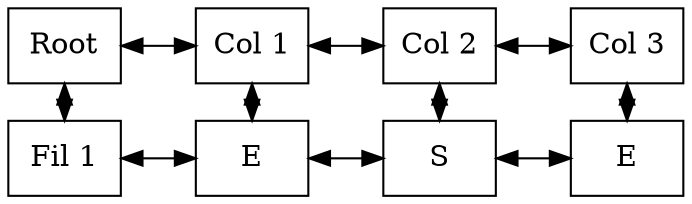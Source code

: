 digraph { 
 node [shape = rectangle]; 
 rankdir=LR; 
 noder[label ="Root"];
nodeCol_1[label="Col 1"];
nodeCol_2[label="Col 2"];
nodeCol_3[label="Col 3"];
nodeFil_1[label="Fil 1"];
node1_1[label ="E"];
node2_1[label ="S"];
node3_1[label ="E"];

noder->nodeCol_1->nodeCol_2->nodeCol_3[dir =both];
nodeFil_1->node1_1->node2_1->node3_1[dir =both];

noder->nodeFil_1[dir =both];
nodeCol_1->node1_1[dir =both];
nodeCol_2->node2_1[dir =both];
nodeCol_3->node3_1[dir =both];

{rank=same noder,nodeFil_1}
{rank = same nodeCol_1,node1_1}
{rank = same nodeCol_2,node2_1}
{rank = same nodeCol_3,node3_1}
 
 }